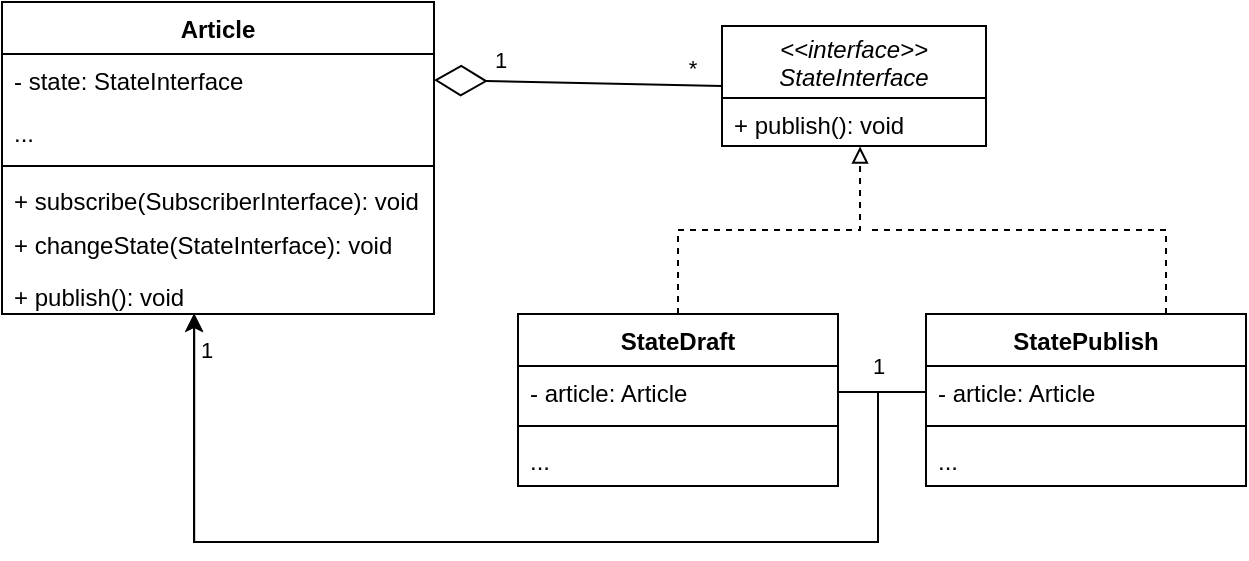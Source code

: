 <mxfile version="14.7.4" type="embed"><diagram id="C5RBs43oDa-KdzZeNtuy" name="Page-1"><mxGraphModel dx="771" dy="365" grid="1" gridSize="6" guides="1" tooltips="1" connect="1" arrows="1" fold="1" page="1" pageScale="1" pageWidth="1169" pageHeight="827" math="0" shadow="0"><root><mxCell id="WIyWlLk6GJQsqaUBKTNV-0"/><mxCell id="WIyWlLk6GJQsqaUBKTNV-1" parent="WIyWlLk6GJQsqaUBKTNV-0"/><mxCell id="189" style="edgeStyle=orthogonalEdgeStyle;rounded=0;orthogonalLoop=1;jettySize=auto;html=1;entryX=0.523;entryY=1.011;entryDx=0;entryDy=0;entryPerimeter=0;endArrow=block;endFill=0;dashed=1;" parent="WIyWlLk6GJQsqaUBKTNV-1" source="166" target="187" edge="1"><mxGeometry relative="1" as="geometry"/></mxCell><mxCell id="166" value="StateDraft" style="swimlane;fontStyle=1;align=center;verticalAlign=top;childLayout=stackLayout;horizontal=1;startSize=26;horizontalStack=0;resizeParent=1;resizeParentMax=0;resizeLast=0;collapsible=1;marginBottom=0;" parent="WIyWlLk6GJQsqaUBKTNV-1" vertex="1"><mxGeometry x="810" y="222" width="160" height="86" as="geometry"/></mxCell><mxCell id="167" value="- article: Article" style="text;strokeColor=none;fillColor=none;align=left;verticalAlign=top;spacingLeft=4;spacingRight=4;overflow=hidden;rotatable=0;points=[[0,0.5],[1,0.5]];portConstraint=eastwest;" parent="166" vertex="1"><mxGeometry y="26" width="160" height="26" as="geometry"/></mxCell><mxCell id="168" value="" style="line;strokeWidth=1;fillColor=none;align=left;verticalAlign=middle;spacingTop=-1;spacingLeft=3;spacingRight=3;rotatable=0;labelPosition=right;points=[];portConstraint=eastwest;" parent="166" vertex="1"><mxGeometry y="52" width="160" height="8" as="geometry"/></mxCell><mxCell id="169" value="..." style="text;strokeColor=none;fillColor=none;align=left;verticalAlign=top;spacingLeft=4;spacingRight=4;overflow=hidden;rotatable=0;points=[[0,0.5],[1,0.5]];portConstraint=eastwest;" parent="166" vertex="1"><mxGeometry y="60" width="160" height="26" as="geometry"/></mxCell><mxCell id="178" value="&lt;&lt;interface&gt;&gt;&#10;StateInterface" style="swimlane;fontStyle=2;childLayout=stackLayout;horizontal=1;startSize=36;fillColor=none;horizontalStack=0;resizeParent=1;resizeParentMax=0;resizeLast=0;collapsible=1;marginBottom=0;" parent="WIyWlLk6GJQsqaUBKTNV-1" vertex="1"><mxGeometry x="912" y="78" width="132" height="60" as="geometry"/></mxCell><mxCell id="187" value="+ publish(): void" style="text;strokeColor=none;fillColor=none;align=left;verticalAlign=top;spacingLeft=4;spacingRight=4;overflow=hidden;rotatable=0;points=[[0,0.5],[1,0.5]];portConstraint=eastwest;" parent="178" vertex="1"><mxGeometry y="36" width="132" height="24" as="geometry"/></mxCell><mxCell id="183" value="Article" style="swimlane;fontStyle=1;align=center;verticalAlign=top;childLayout=stackLayout;horizontal=1;startSize=26;horizontalStack=0;resizeParent=1;resizeParentMax=0;resizeLast=0;collapsible=1;marginBottom=0;" parent="WIyWlLk6GJQsqaUBKTNV-1" vertex="1"><mxGeometry x="552" y="66" width="216" height="156" as="geometry"/></mxCell><mxCell id="184" value="- state: StateInterface" style="text;strokeColor=none;fillColor=none;align=left;verticalAlign=top;spacingLeft=4;spacingRight=4;overflow=hidden;rotatable=0;points=[[0,0.5],[1,0.5]];portConstraint=eastwest;" parent="183" vertex="1"><mxGeometry y="26" width="216" height="26" as="geometry"/></mxCell><mxCell id="188" value="..." style="text;strokeColor=none;fillColor=none;align=left;verticalAlign=top;spacingLeft=4;spacingRight=4;overflow=hidden;rotatable=0;points=[[0,0.5],[1,0.5]];portConstraint=eastwest;" parent="183" vertex="1"><mxGeometry y="52" width="216" height="26" as="geometry"/></mxCell><mxCell id="185" value="" style="line;strokeWidth=1;fillColor=none;align=left;verticalAlign=middle;spacingTop=-1;spacingLeft=3;spacingRight=3;rotatable=0;labelPosition=right;points=[];portConstraint=eastwest;" parent="183" vertex="1"><mxGeometry y="78" width="216" height="8" as="geometry"/></mxCell><mxCell id="177" value="+ subscribe(SubscriberInterface): void" style="text;strokeColor=none;fillColor=none;align=left;verticalAlign=top;spacingLeft=4;spacingRight=4;overflow=hidden;rotatable=0;points=[[0,0.5],[1,0.5]];portConstraint=eastwest;" parent="183" vertex="1"><mxGeometry y="86" width="216" height="22" as="geometry"/></mxCell><mxCell id="182" value="+ changeState(StateInterface): void" style="text;strokeColor=none;fillColor=none;align=left;verticalAlign=top;spacingLeft=4;spacingRight=4;overflow=hidden;rotatable=0;points=[[0,0.5],[1,0.5]];portConstraint=eastwest;" parent="183" vertex="1"><mxGeometry y="108" width="216" height="26" as="geometry"/></mxCell><mxCell id="186" value="+ publish(): void" style="text;strokeColor=none;fillColor=none;align=left;verticalAlign=top;spacingLeft=4;spacingRight=4;overflow=hidden;rotatable=0;points=[[0,0.5],[1,0.5]];portConstraint=eastwest;" parent="183" vertex="1"><mxGeometry y="134" width="216" height="22" as="geometry"/></mxCell><mxCell id="191" value="" style="endArrow=diamondThin;endFill=0;endSize=24;html=1;strokeWidth=1;entryX=1;entryY=0.5;entryDx=0;entryDy=0;exitX=0;exitY=0.5;exitDx=0;exitDy=0;" parent="WIyWlLk6GJQsqaUBKTNV-1" source="178" target="184" edge="1"><mxGeometry width="160" relative="1" as="geometry"><mxPoint x="630" y="282" as="sourcePoint"/><mxPoint x="790" y="282" as="targetPoint"/></mxGeometry></mxCell><mxCell id="192" value="1" style="edgeLabel;html=1;align=center;verticalAlign=middle;resizable=0;points=[];" parent="191" vertex="1" connectable="0"><mxGeometry x="-0.239" y="-2" relative="1" as="geometry"><mxPoint x="-56" y="-10" as="offset"/></mxGeometry></mxCell><mxCell id="193" value="*" style="edgeLabel;html=1;align=center;verticalAlign=middle;resizable=0;points=[];" parent="191" vertex="1" connectable="0"><mxGeometry x="-0.172" y="-4" relative="1" as="geometry"><mxPoint x="44" y="-4" as="offset"/></mxGeometry></mxCell><mxCell id="198" style="edgeStyle=orthogonalEdgeStyle;rounded=0;orthogonalLoop=1;jettySize=auto;html=1;exitX=0.75;exitY=0;exitDx=0;exitDy=0;endArrow=none;endFill=0;dashed=1;" parent="WIyWlLk6GJQsqaUBKTNV-1" source="194" edge="1"><mxGeometry relative="1" as="geometry"><mxPoint x="984" y="180" as="targetPoint"/><Array as="points"><mxPoint x="1134" y="180"/></Array></mxGeometry></mxCell><mxCell id="194" value="StatePublish" style="swimlane;fontStyle=1;align=center;verticalAlign=top;childLayout=stackLayout;horizontal=1;startSize=26;horizontalStack=0;resizeParent=1;resizeParentMax=0;resizeLast=0;collapsible=1;marginBottom=0;" parent="WIyWlLk6GJQsqaUBKTNV-1" vertex="1"><mxGeometry x="1014" y="222" width="160" height="86" as="geometry"/></mxCell><mxCell id="195" value="- article: Article" style="text;strokeColor=none;fillColor=none;align=left;verticalAlign=top;spacingLeft=4;spacingRight=4;overflow=hidden;rotatable=0;points=[[0,0.5],[1,0.5]];portConstraint=eastwest;" parent="194" vertex="1"><mxGeometry y="26" width="160" height="26" as="geometry"/></mxCell><mxCell id="196" value="" style="line;strokeWidth=1;fillColor=none;align=left;verticalAlign=middle;spacingTop=-1;spacingLeft=3;spacingRight=3;rotatable=0;labelPosition=right;points=[];portConstraint=eastwest;" parent="194" vertex="1"><mxGeometry y="52" width="160" height="8" as="geometry"/></mxCell><mxCell id="197" value="..." style="text;strokeColor=none;fillColor=none;align=left;verticalAlign=top;spacingLeft=4;spacingRight=4;overflow=hidden;rotatable=0;points=[[0,0.5],[1,0.5]];portConstraint=eastwest;" parent="194" vertex="1"><mxGeometry y="60" width="160" height="26" as="geometry"/></mxCell><mxCell id="199" style="edgeStyle=orthogonalEdgeStyle;rounded=0;orthogonalLoop=1;jettySize=auto;html=1;entryX=0.445;entryY=0.985;entryDx=0;entryDy=0;entryPerimeter=0;exitX=1;exitY=0.5;exitDx=0;exitDy=0;" edge="1" parent="WIyWlLk6GJQsqaUBKTNV-1" source="167" target="186"><mxGeometry relative="1" as="geometry"><Array as="points"><mxPoint x="990" y="261"/><mxPoint x="990" y="336"/><mxPoint x="648" y="336"/></Array></mxGeometry></mxCell><mxCell id="200" style="edgeStyle=orthogonalEdgeStyle;rounded=0;orthogonalLoop=1;jettySize=auto;html=1;" edge="1" parent="WIyWlLk6GJQsqaUBKTNV-1" source="195"><mxGeometry relative="1" as="geometry"><mxPoint x="648" y="222" as="targetPoint"/><Array as="points"><mxPoint x="990" y="261"/><mxPoint x="990" y="336"/><mxPoint x="648" y="336"/></Array></mxGeometry></mxCell><mxCell id="201" value="1" style="edgeLabel;html=1;align=center;verticalAlign=middle;resizable=0;points=[];" vertex="1" connectable="0" parent="200"><mxGeometry x="-0.913" y="-4" relative="1" as="geometry"><mxPoint x="4" y="-13" as="offset"/></mxGeometry></mxCell><mxCell id="202" value="1" style="edgeLabel;html=1;align=center;verticalAlign=middle;resizable=0;points=[];" vertex="1" connectable="0" parent="200"><mxGeometry x="0.929" y="-1" relative="1" as="geometry"><mxPoint x="5" y="-2" as="offset"/></mxGeometry></mxCell><mxCell id="59" value="Untitled Layer" parent="WIyWlLk6GJQsqaUBKTNV-0"/></root></mxGraphModel></diagram></mxfile>